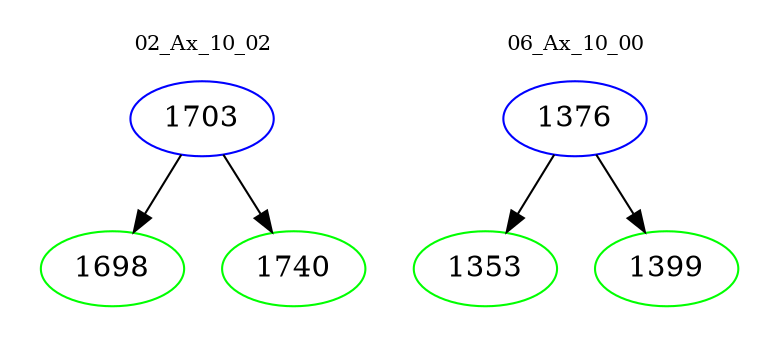digraph{
subgraph cluster_0 {
color = white
label = "02_Ax_10_02";
fontsize=10;
T0_1703 [label="1703", color="blue"]
T0_1703 -> T0_1698 [color="black"]
T0_1698 [label="1698", color="green"]
T0_1703 -> T0_1740 [color="black"]
T0_1740 [label="1740", color="green"]
}
subgraph cluster_1 {
color = white
label = "06_Ax_10_00";
fontsize=10;
T1_1376 [label="1376", color="blue"]
T1_1376 -> T1_1353 [color="black"]
T1_1353 [label="1353", color="green"]
T1_1376 -> T1_1399 [color="black"]
T1_1399 [label="1399", color="green"]
}
}
